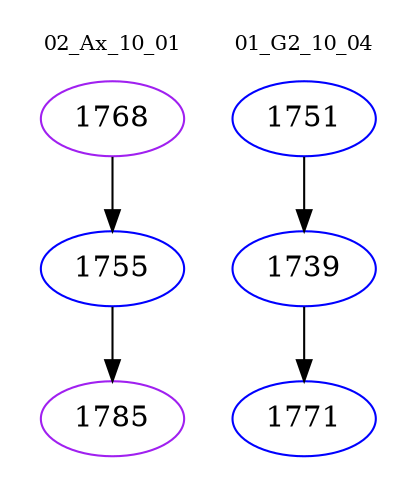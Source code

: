 digraph{
subgraph cluster_0 {
color = white
label = "02_Ax_10_01";
fontsize=10;
T0_1768 [label="1768", color="purple"]
T0_1768 -> T0_1755 [color="black"]
T0_1755 [label="1755", color="blue"]
T0_1755 -> T0_1785 [color="black"]
T0_1785 [label="1785", color="purple"]
}
subgraph cluster_1 {
color = white
label = "01_G2_10_04";
fontsize=10;
T1_1751 [label="1751", color="blue"]
T1_1751 -> T1_1739 [color="black"]
T1_1739 [label="1739", color="blue"]
T1_1739 -> T1_1771 [color="black"]
T1_1771 [label="1771", color="blue"]
}
}
